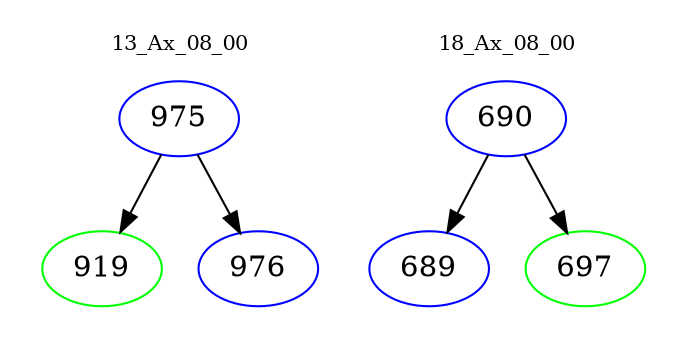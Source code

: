 digraph{
subgraph cluster_0 {
color = white
label = "13_Ax_08_00";
fontsize=10;
T0_975 [label="975", color="blue"]
T0_975 -> T0_919 [color="black"]
T0_919 [label="919", color="green"]
T0_975 -> T0_976 [color="black"]
T0_976 [label="976", color="blue"]
}
subgraph cluster_1 {
color = white
label = "18_Ax_08_00";
fontsize=10;
T1_690 [label="690", color="blue"]
T1_690 -> T1_689 [color="black"]
T1_689 [label="689", color="blue"]
T1_690 -> T1_697 [color="black"]
T1_697 [label="697", color="green"]
}
}
